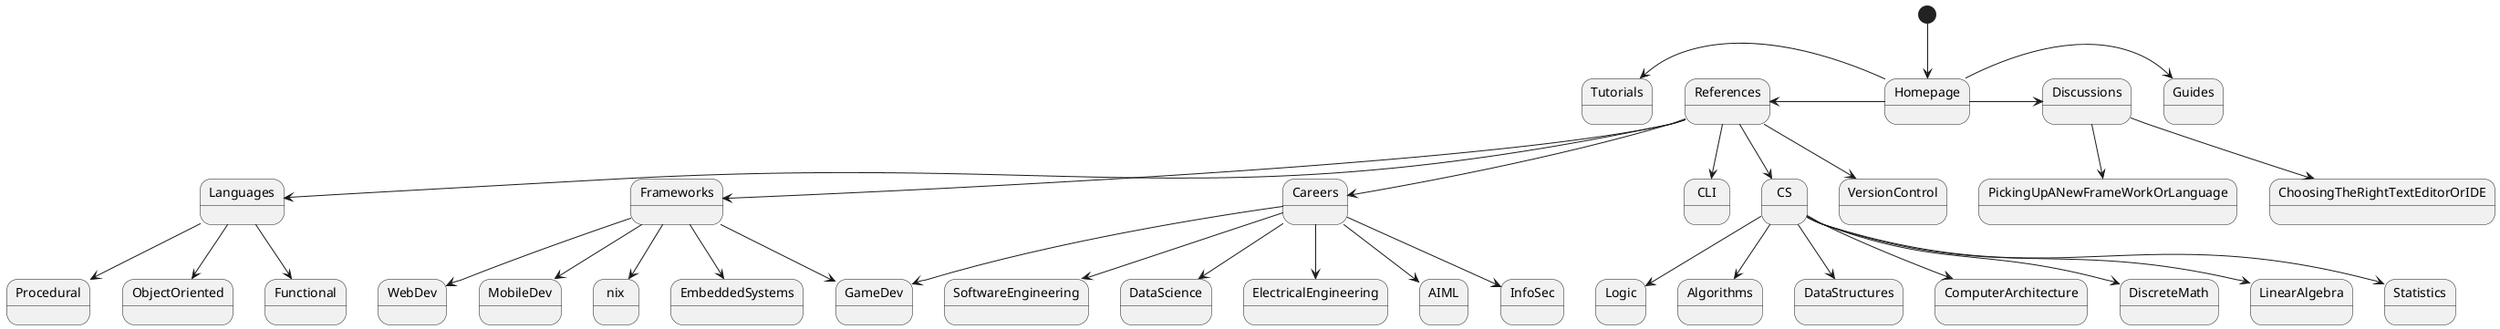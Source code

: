 @startuml
[*] --> Homepage

Homepage -left-> References
Homepage -left-> Tutorials
Homepage -> Guides
Homepage -> Discussions

References -down-> Languages
References -down-> Frameworks
References -down-> CLI
References -down-> CS
References -down-> Careers
References -down-> VersionControl

Languages -down-> ObjectOriented 
Languages -down-> Functional
Languages -down-> Procedural

Frameworks -down-> WebDev
Frameworks -down-> MobileDev
Frameworks -down-> GameDev
Frameworks -down-> nix
Frameworks -down-> EmbeddedSystems

Careers -down-> SoftwareEngineering
Careers -down-> DataScience
Careers -down-> ElectricalEngineering
Careers -down-> AIML
Careers -down-> GameDev
Careers -down-> InfoSec

CS -down-> Algorithms
CS -down-> DataStructures
CS -down-> ComputerArchitecture
CS -down-> DiscreteMath
CS -down-> LinearAlgebra
CS -down-> Statistics
CS -down-> Logic

Discussions -down-> PickingUpANewFrameWorkOrLanguage
Discussions -down-> ChoosingTheRightTextEditorOrIDE
@enduml